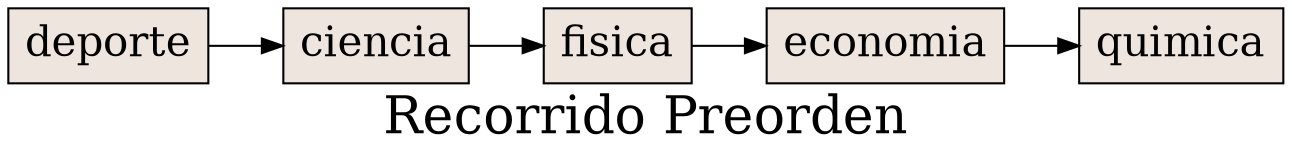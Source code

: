 digraph arbolAVLPreOrden{
rankdir=LR;node[shape = box, style=filled, fillcolor=seashell2, fontsize=20];
deporte->ciencia->fisica->economia->quimica;
label="Recorrido Preorden";
fontsize=25;
}

